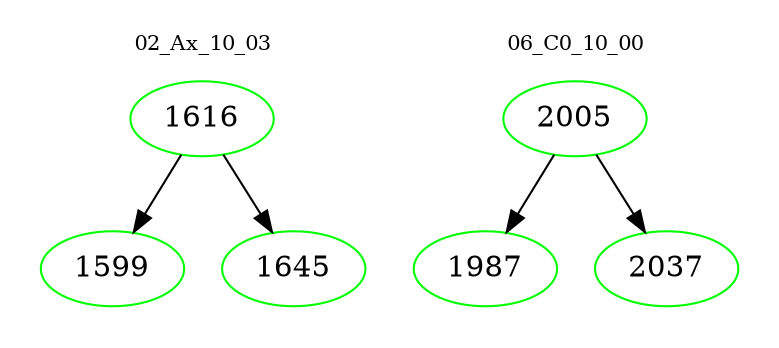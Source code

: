 digraph{
subgraph cluster_0 {
color = white
label = "02_Ax_10_03";
fontsize=10;
T0_1616 [label="1616", color="green"]
T0_1616 -> T0_1599 [color="black"]
T0_1599 [label="1599", color="green"]
T0_1616 -> T0_1645 [color="black"]
T0_1645 [label="1645", color="green"]
}
subgraph cluster_1 {
color = white
label = "06_C0_10_00";
fontsize=10;
T1_2005 [label="2005", color="green"]
T1_2005 -> T1_1987 [color="black"]
T1_1987 [label="1987", color="green"]
T1_2005 -> T1_2037 [color="black"]
T1_2037 [label="2037", color="green"]
}
}
